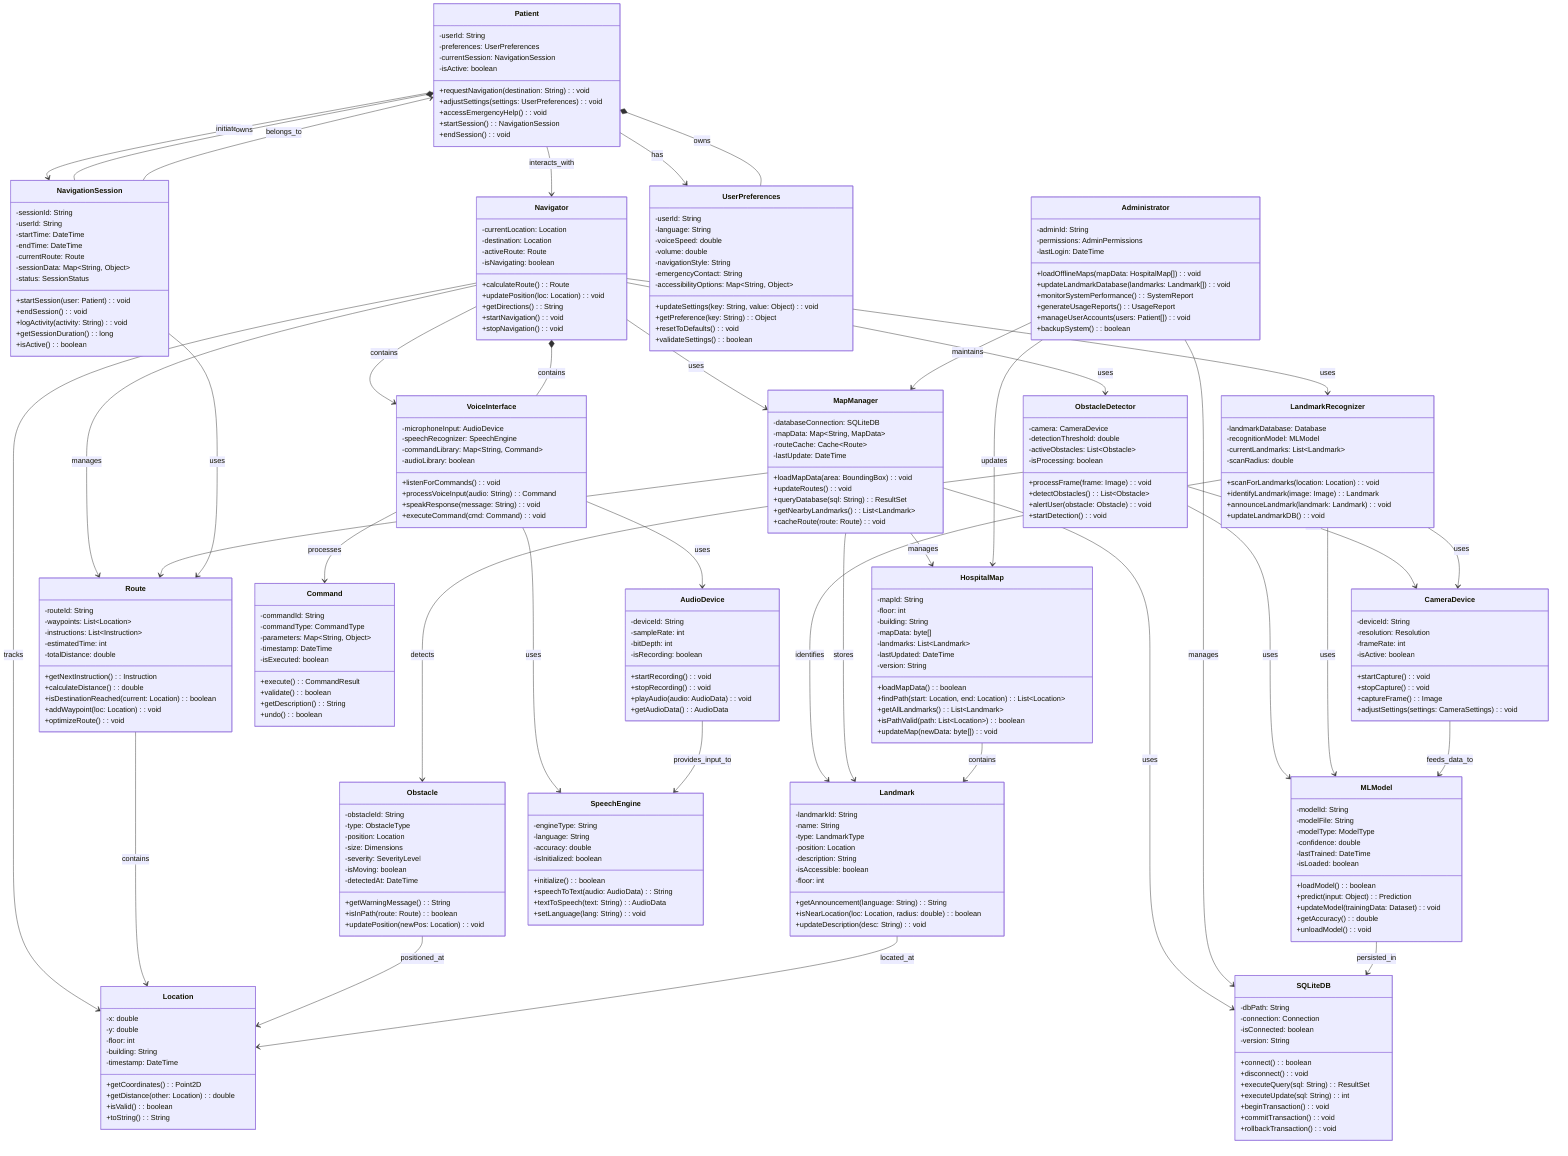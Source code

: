 classDiagram
    class Navigator {
        -currentLocation: Location
        -destination: Location
        -activeRoute: Route
        -isNavigating: boolean
        +calculateRoute(): Route
        +updatePosition(loc: Location): void
        +getDirections(): String
        +startNavigation(): void
        +stopNavigation(): void
    }

    class ObstacleDetector {
        -camera: CameraDevice
        -detectionThreshold: double
        -activeObstacles: List~Obstacle~
        -isProcessing: boolean
        +processFrame(frame: Image): void
        +detectObstacles(): List~Obstacle~
        +alertUser(obstacle: Obstacle): void
        +startDetection(): void
    }

    class LandmarkRecognizer {
        -landmarkDatabase: Database
        -recognitionModel: MLModel
        -currentLandmarks: List~Landmark~
        -scanRadius: double
        +scanForLandmarks(location: Location): void
        +identifyLandmark(image: Image): Landmark
        +announceLandmark(landmark: Landmark): void
        +updateLandmarkDB(): void
    }

    class MapManager {
        -databaseConnection: SQLiteDB
        -mapData: Map~String, MapData~
        -routeCache: Cache~Route~
        -lastUpdate: DateTime
        +loadMapData(area: BoundingBox): void
        +updateRoutes(): void
        +queryDatabase(sql: String): ResultSet
        +getNearbyLandmarks(): List~Landmark~
        +cacheRoute(route: Route): void
    }

    class VoiceInterface {
        -microphoneInput: AudioDevice
        -speechRecognizer: SpeechEngine
        -commandLibrary: Map~String, Command~
        -audioLibrary: boolean
        +listenForCommands(): void
        +processVoiceInput(audio: String): Command
        +speakResponse(message: String): void
        +executeCommand(cmd: Command): void
    }

    class Patient {
        -userId: String
        -preferences: UserPreferences
        -currentSession: NavigationSession
        -isActive: boolean
        +requestNavigation(destination: String): void
        +adjustSettings(settings: UserPreferences): void
        +accessEmergencyHelp(): void
        +startSession(): NavigationSession
        +endSession(): void
    }

    class Administrator {
        -adminId: String
        -permissions: AdminPermissions
        -lastLogin: DateTime
        +loadOfflineMaps(mapData: HospitalMap[]): void
        +updateLandmarkDatabase(landmarks: Landmark[]): void
        +monitorSystemPerformance(): SystemReport
        +generateUsageReports(): UsageReport
        +manageUserAccounts(users: Patient[]): void
        +backupSystem(): boolean
    }

    class Location {
        -x: double
        -y: double
        -floor: int
        -building: String
        -timestamp: DateTime
        +getCoordinates(): Point2D
        +getDistance(other: Location): double
        +isValid(): boolean
        +toString(): String
    }

    class Route {
        -routeId: String
        -waypoints: List~Location~
        -instructions: List~Instruction~
        -estimatedTime: int
        -totalDistance: double
        +getNextInstruction(): Instruction
        +calculateDistance(): double
        +isDestinationReached(current: Location): boolean
        +addWaypoint(loc: Location): void
        +optimizeRoute(): void
    }

    class Obstacle {
        -obstacleId: String
        -type: ObstacleType
        -position: Location
        -size: Dimensions
        -severity: SeverityLevel
        -isMoving: boolean
        -detectedAt: DateTime
        +getWarningMessage(): String
        +isInPath(route: Route): boolean
        +updatePosition(newPos: Location): void
    }

    class Landmark {
        -landmarkId: String
        -name: String
        -type: LandmarkType
        -position: Location
        -description: String
        -isAccessible: boolean
        -floor: int
        +getAnnouncement(language: String): String
        +isNearLocation(loc: Location, radius: double): boolean
        +updateDescription(desc: String): void
    }

    class HospitalMap {
        -mapId: String
        -floor: int
        -building: String
        -mapData: byte[]
        -landmarks: List~Landmark~
        -lastUpdated: DateTime
        -version: String
        +loadMapData(): boolean
        +findPath(start: Location, end: Location): List~Location~
        +getAllLandmarks(): List~Landmark~
        +isPathValid(path: List~Location~): boolean
        +updateMap(newData: byte[]): void
    }

    class UserPreferences {
        -userId: String
        -language: String
        -voiceSpeed: double
        -volume: double
        -navigationStyle: String
        -emergencyContact: String
        -accessibilityOptions: Map~String, Object~
        +updateSettings(key: String, value: Object): void
        +getPreference(key: String): Object
        +resetToDefaults(): void
        +validateSettings(): boolean
    }

    class NavigationSession {
        -sessionId: String
        -userId: String
        -startTime: DateTime
        -endTime: DateTime
        -currentRoute: Route
        -sessionData: Map~String, Object~
        -status: SessionStatus
        +startSession(user: Patient): void
        +endSession(): void
        +logActivity(activity: String): void
        +getSessionDuration(): long
        +isActive(): boolean
    }

    class Command {
        -commandId: String
        -commandType: CommandType
        -parameters: Map~String, Object~
        -timestamp: DateTime
        -isExecuted: boolean
        +execute(): CommandResult
        +validate(): boolean
        +getDescription(): String
        +undo(): boolean
    }

    class MLModel {
        -modelId: String
        -modelFile: String
        -modelType: ModelType
        -confidence: double
        -lastTrained: DateTime
        -isLoaded: boolean
        +loadModel(): boolean
        +predict(input: Object): Prediction
        +updateModel(trainingData: Dataset): void
        +getAccuracy(): double
        +unloadModel(): void
    }

    class SQLiteDB {
        -dbPath: String
        -connection: Connection
        -isConnected: boolean
        -version: String
        +connect(): boolean
        +disconnect(): void
        +executeQuery(sql: String): ResultSet
        +executeUpdate(sql: String): int
        +beginTransaction(): void
        +commitTransaction(): void
        +rollbackTransaction(): void
    }

    class CameraDevice {
        -deviceId: String
        -resolution: Resolution
        -frameRate: int
        -isActive: boolean
        +startCapture(): void
        +stopCapture(): void
        +captureFrame(): Image
        +adjustSettings(settings: CameraSettings): void
    }

    class AudioDevice {
        -deviceId: String
        -sampleRate: int
        -bitDepth: int
        -isRecording: boolean
        +startRecording(): void
        +stopRecording(): void
        +playAudio(audio: AudioData): void
        +getAudioData(): AudioData
    }

    class SpeechEngine {
        -engineType: String
        -language: String
        -accuracy: double
        -isInitialized: boolean
        +initialize(): boolean
        +speechToText(audio: AudioData): String
        +textToSpeech(text: String): AudioData
        +setLanguage(lang: String): void
    }

    %% Core System Relationships
    Navigator --> VoiceInterface : contains
    Navigator --> ObstacleDetector : uses
    Navigator --> LandmarkRecognizer : uses  
    Navigator --> MapManager : uses
    Navigator --> Route : manages
    Navigator --> Location : tracks

    %% Detection and Recognition
    ObstacleDetector --> Obstacle : detects
    ObstacleDetector --> MLModel : uses
    ObstacleDetector --> CameraDevice : uses

    LandmarkRecognizer --> Landmark : identifies
    LandmarkRecognizer --> MLModel : uses
    LandmarkRecognizer --> CameraDevice : uses

    %% Data Management
    MapManager --> SQLiteDB : uses
    MapManager --> HospitalMap : manages
    MapManager --> Route : creates
    MapManager --> Landmark : stores

    %% Voice Processing
    VoiceInterface --> AudioDevice : uses
    VoiceInterface --> SpeechEngine : uses
    VoiceInterface --> Command : processes

    %% User Interactions
    Patient --> Navigator : interacts_with
    Patient --> UserPreferences : has
    Patient --> NavigationSession : initiates

    Administrator --> MapManager : maintains
    Administrator --> SQLiteDB : manages
    Administrator --> HospitalMap : updates

    %% Domain Relationships
    Route --> Location : contains
    HospitalMap --> Landmark : contains
    NavigationSession --> Route : uses
    NavigationSession --> Patient : belongs_to
    
    Obstacle --> Location : positioned_at
    Landmark --> Location : located_at

    %% Technical Dependencies
    MLModel --> SQLiteDB : persisted_in
    CameraDevice --> MLModel : feeds_data_to
    AudioDevice --> SpeechEngine : provides_input_to

    %% Composition relationships
    Patient *-- UserPreferences : owns
    Patient *-- NavigationSession : owns
    Navigator *-- VoiceInterface : contains